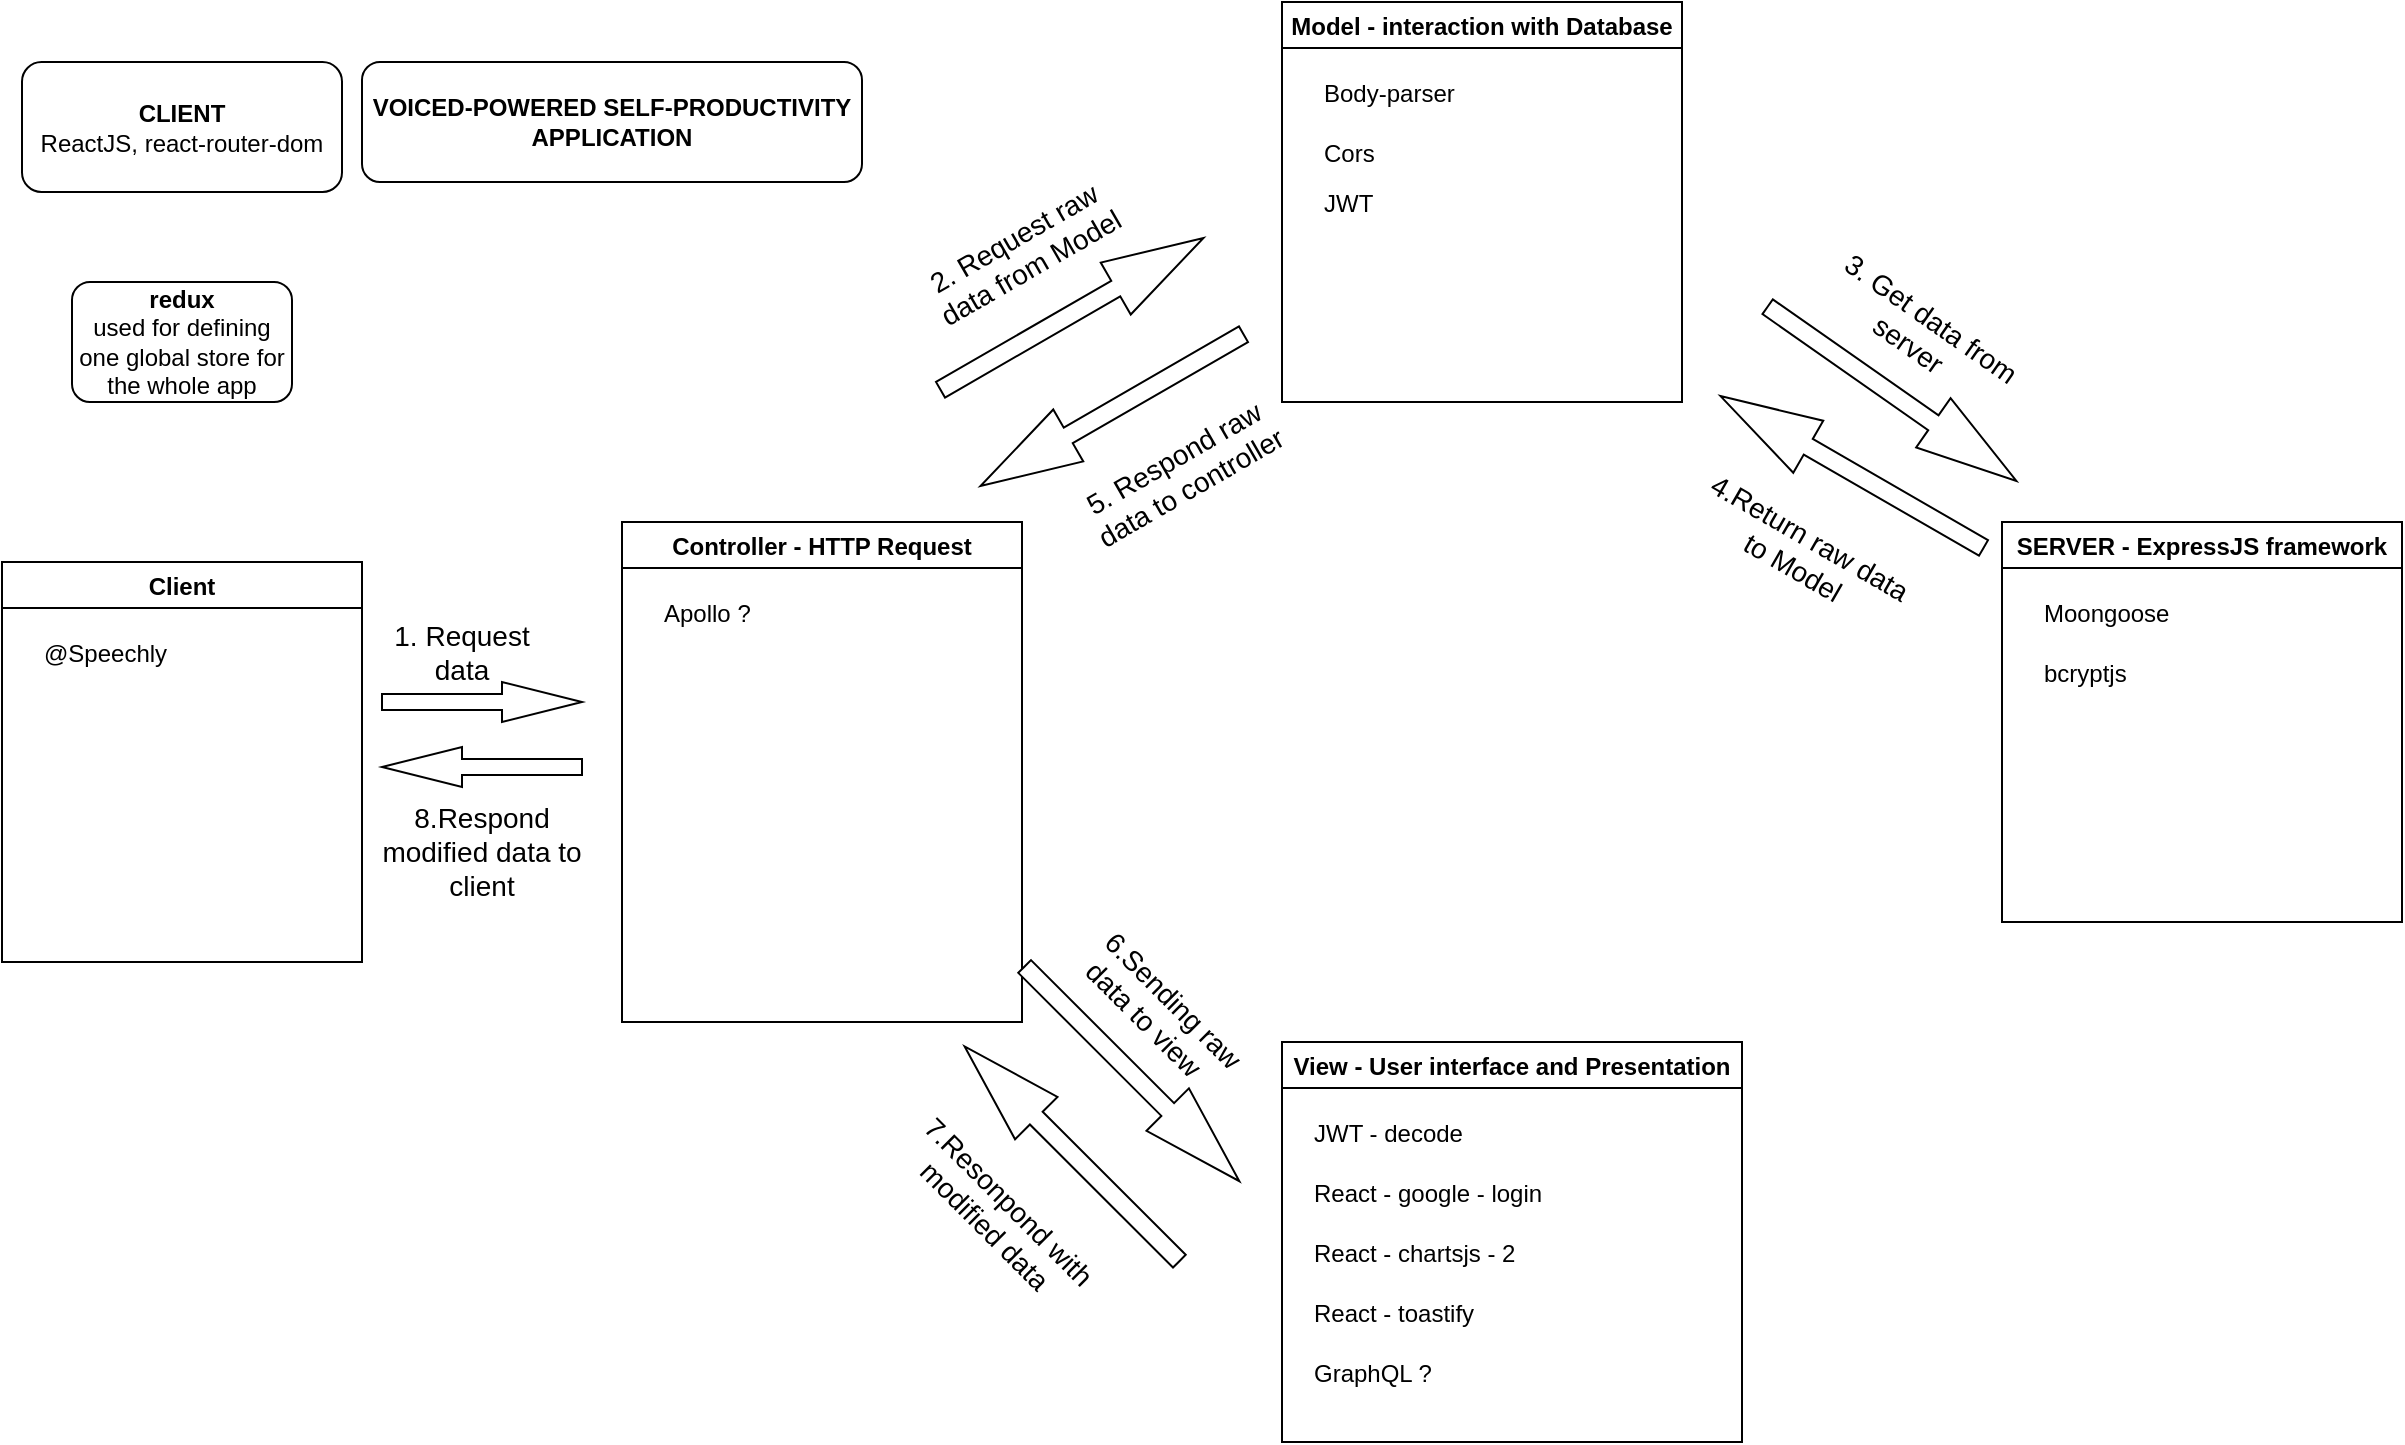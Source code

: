 <mxfile version="15.5.8" type="github">
  <diagram id="mBfj8Z1WwXOkY7Xo1tF7" name="Page-1">
    <mxGraphModel dx="1200" dy="1341" grid="1" gridSize="10" guides="1" tooltips="1" connect="1" arrows="1" fold="1" page="1" pageScale="1" pageWidth="850" pageHeight="1100" math="0" shadow="0">
      <root>
        <mxCell id="0" />
        <mxCell id="1" parent="0" />
        <mxCell id="fSmmvaD_VFtoIKGgGKEK-11" value="&lt;b&gt;CLIENT&lt;/b&gt;&lt;br&gt;ReactJS, react-router-dom" style="rounded=1;whiteSpace=wrap;html=1;" parent="1" vertex="1">
          <mxGeometry x="10" y="40" width="160" height="65" as="geometry" />
        </mxCell>
        <mxCell id="fSmmvaD_VFtoIKGgGKEK-13" value="Controller - HTTP Request" style="swimlane;align=center;" parent="1" vertex="1">
          <mxGeometry x="310" y="270" width="200" height="250" as="geometry" />
        </mxCell>
        <mxCell id="fSmmvaD_VFtoIKGgGKEK-23" value="Apollo ?" style="text;strokeColor=none;fillColor=none;align=left;verticalAlign=middle;spacingLeft=4;spacingRight=4;overflow=hidden;points=[[0,0.5],[1,0.5]];portConstraint=eastwest;rotatable=0;" parent="fSmmvaD_VFtoIKGgGKEK-13" vertex="1">
          <mxGeometry x="15" y="30" width="170" height="30" as="geometry" />
        </mxCell>
        <mxCell id="fSmmvaD_VFtoIKGgGKEK-14" value="Model - interaction with Database" style="swimlane;align=center;" parent="1" vertex="1">
          <mxGeometry x="640" y="10" width="200" height="200" as="geometry" />
        </mxCell>
        <mxCell id="fSmmvaD_VFtoIKGgGKEK-25" value="Body-parser" style="text;strokeColor=none;fillColor=none;align=left;verticalAlign=middle;spacingLeft=4;spacingRight=4;overflow=hidden;points=[[0,0.5],[1,0.5]];portConstraint=eastwest;rotatable=0;" parent="fSmmvaD_VFtoIKGgGKEK-14" vertex="1">
          <mxGeometry x="15" y="30" width="170" height="30" as="geometry" />
        </mxCell>
        <mxCell id="fSmmvaD_VFtoIKGgGKEK-27" value="Cors" style="text;strokeColor=none;fillColor=none;align=left;verticalAlign=middle;spacingLeft=4;spacingRight=4;overflow=hidden;points=[[0,0.5],[1,0.5]];portConstraint=eastwest;rotatable=0;" parent="fSmmvaD_VFtoIKGgGKEK-14" vertex="1">
          <mxGeometry x="15" y="60" width="170" height="30" as="geometry" />
        </mxCell>
        <mxCell id="fSmmvaD_VFtoIKGgGKEK-28" value="JWT" style="text;strokeColor=none;fillColor=none;align=left;verticalAlign=middle;spacingLeft=4;spacingRight=4;overflow=hidden;points=[[0,0.5],[1,0.5]];portConstraint=eastwest;rotatable=0;" parent="fSmmvaD_VFtoIKGgGKEK-14" vertex="1">
          <mxGeometry x="15" y="85" width="170" height="30" as="geometry" />
        </mxCell>
        <mxCell id="fSmmvaD_VFtoIKGgGKEK-15" value="View - User interface and Presentation" style="swimlane;align=center;startSize=23;" parent="1" vertex="1">
          <mxGeometry x="640" y="530" width="230" height="200" as="geometry" />
        </mxCell>
        <mxCell id="fSmmvaD_VFtoIKGgGKEK-16" value="JWT - decode" style="text;strokeColor=none;fillColor=none;align=left;verticalAlign=middle;spacingLeft=4;spacingRight=4;overflow=hidden;points=[[0,0.5],[1,0.5]];portConstraint=eastwest;rotatable=0;" parent="fSmmvaD_VFtoIKGgGKEK-15" vertex="1">
          <mxGeometry x="10" y="30" width="170" height="30" as="geometry" />
        </mxCell>
        <mxCell id="fSmmvaD_VFtoIKGgGKEK-19" value="React - google - login" style="text;strokeColor=none;fillColor=none;align=left;verticalAlign=middle;spacingLeft=4;spacingRight=4;overflow=hidden;points=[[0,0.5],[1,0.5]];portConstraint=eastwest;rotatable=0;" parent="fSmmvaD_VFtoIKGgGKEK-15" vertex="1">
          <mxGeometry x="10" y="60" width="170" height="30" as="geometry" />
        </mxCell>
        <mxCell id="fSmmvaD_VFtoIKGgGKEK-20" value="React - chartsjs - 2" style="text;strokeColor=none;fillColor=none;align=left;verticalAlign=middle;spacingLeft=4;spacingRight=4;overflow=hidden;points=[[0,0.5],[1,0.5]];portConstraint=eastwest;rotatable=0;" parent="fSmmvaD_VFtoIKGgGKEK-15" vertex="1">
          <mxGeometry x="10" y="90" width="170" height="30" as="geometry" />
        </mxCell>
        <mxCell id="fSmmvaD_VFtoIKGgGKEK-21" value="React - toastify" style="text;strokeColor=none;fillColor=none;align=left;verticalAlign=middle;spacingLeft=4;spacingRight=4;overflow=hidden;points=[[0,0.5],[1,0.5]];portConstraint=eastwest;rotatable=0;" parent="fSmmvaD_VFtoIKGgGKEK-15" vertex="1">
          <mxGeometry x="10" y="120" width="170" height="30" as="geometry" />
        </mxCell>
        <mxCell id="fSmmvaD_VFtoIKGgGKEK-22" value="GraphQL ?" style="text;strokeColor=none;fillColor=none;align=left;verticalAlign=middle;spacingLeft=4;spacingRight=4;overflow=hidden;points=[[0,0.5],[1,0.5]];portConstraint=eastwest;rotatable=0;" parent="fSmmvaD_VFtoIKGgGKEK-15" vertex="1">
          <mxGeometry x="10" y="150" width="170" height="30" as="geometry" />
        </mxCell>
        <mxCell id="fSmmvaD_VFtoIKGgGKEK-29" value="SERVER - ExpressJS framework" style="swimlane;align=center;" parent="1" vertex="1">
          <mxGeometry x="1000" y="270" width="200" height="200" as="geometry" />
        </mxCell>
        <mxCell id="fSmmvaD_VFtoIKGgGKEK-30" value="Moongoose" style="text;strokeColor=none;fillColor=none;align=left;verticalAlign=middle;spacingLeft=4;spacingRight=4;overflow=hidden;points=[[0,0.5],[1,0.5]];portConstraint=eastwest;rotatable=0;" parent="fSmmvaD_VFtoIKGgGKEK-29" vertex="1">
          <mxGeometry x="15" y="30" width="170" height="30" as="geometry" />
        </mxCell>
        <mxCell id="fSmmvaD_VFtoIKGgGKEK-31" value="bcryptjs" style="text;strokeColor=none;fillColor=none;align=left;verticalAlign=middle;spacingLeft=4;spacingRight=4;overflow=hidden;points=[[0,0.5],[1,0.5]];portConstraint=eastwest;rotatable=0;" parent="fSmmvaD_VFtoIKGgGKEK-29" vertex="1">
          <mxGeometry x="15" y="60" width="170" height="30" as="geometry" />
        </mxCell>
        <mxCell id="fSmmvaD_VFtoIKGgGKEK-34" value="&lt;font style=&quot;font-size: 14px&quot;&gt;1. Request data&lt;/font&gt;" style="text;html=1;strokeColor=none;fillColor=none;align=center;verticalAlign=middle;whiteSpace=wrap;rounded=0;" parent="1" vertex="1">
          <mxGeometry x="180" y="320" width="100" height="30" as="geometry" />
        </mxCell>
        <mxCell id="fSmmvaD_VFtoIKGgGKEK-35" value="&lt;font style=&quot;font-size: 14px&quot;&gt;8.Respond modified data to client&lt;/font&gt;" style="text;html=1;strokeColor=none;fillColor=none;align=center;verticalAlign=middle;whiteSpace=wrap;rounded=0;" parent="1" vertex="1">
          <mxGeometry x="180" y="420" width="120" height="30" as="geometry" />
        </mxCell>
        <mxCell id="fSmmvaD_VFtoIKGgGKEK-37" value="" style="html=1;shadow=0;dashed=0;align=center;verticalAlign=middle;shape=mxgraph.arrows2.arrow;dy=0.6;dx=40;notch=0;" parent="1" vertex="1">
          <mxGeometry x="190" y="350" width="100" height="20" as="geometry" />
        </mxCell>
        <mxCell id="fSmmvaD_VFtoIKGgGKEK-38" value="" style="html=1;shadow=0;dashed=0;align=center;verticalAlign=middle;shape=mxgraph.arrows2.arrow;dy=0.6;dx=40;flipH=1;notch=0;" parent="1" vertex="1">
          <mxGeometry x="190" y="382.5" width="100" height="20" as="geometry" />
        </mxCell>
        <mxCell id="fSmmvaD_VFtoIKGgGKEK-40" value="&lt;font style=&quot;font-size: 14px&quot;&gt;2. Request raw data from Model&lt;/font&gt;" style="text;html=1;strokeColor=none;fillColor=none;align=center;verticalAlign=middle;whiteSpace=wrap;rounded=0;rotation=-30;" parent="1" vertex="1">
          <mxGeometry x="450" y="120" width="120" height="30" as="geometry" />
        </mxCell>
        <mxCell id="fSmmvaD_VFtoIKGgGKEK-41" value="&lt;font style=&quot;font-size: 14px&quot;&gt;5. Respond raw data to controller&lt;/font&gt;" style="text;html=1;strokeColor=none;fillColor=none;align=center;verticalAlign=middle;whiteSpace=wrap;rounded=0;rotation=-30;" parent="1" vertex="1">
          <mxGeometry x="530" y="230.0" width="120" height="30" as="geometry" />
        </mxCell>
        <mxCell id="fSmmvaD_VFtoIKGgGKEK-48" value="" style="html=1;shadow=0;dashed=0;align=center;verticalAlign=middle;shape=mxgraph.arrows2.arrow;dy=0.7;dx=50.66;direction=north;notch=0;rotation=60;" parent="1" vertex="1">
          <mxGeometry x="520" y="90" width="30" height="151.83" as="geometry" />
        </mxCell>
        <mxCell id="fSmmvaD_VFtoIKGgGKEK-49" value="" style="html=1;shadow=0;dashed=0;align=center;verticalAlign=middle;shape=mxgraph.arrows2.arrow;dy=0.7;dx=50.66;direction=north;notch=0;rotation=-120;" parent="1" vertex="1">
          <mxGeometry x="540" y="138.17" width="30" height="151.83" as="geometry" />
        </mxCell>
        <mxCell id="fSmmvaD_VFtoIKGgGKEK-50" value="" style="html=1;shadow=0;dashed=0;align=center;verticalAlign=middle;shape=mxgraph.arrows2.arrow;dy=0.7;dx=50.66;direction=north;notch=0;rotation=135;" parent="1" vertex="1">
          <mxGeometry x="550" y="470" width="30" height="151.83" as="geometry" />
        </mxCell>
        <mxCell id="fSmmvaD_VFtoIKGgGKEK-51" value="" style="html=1;shadow=0;dashed=0;align=center;verticalAlign=middle;shape=mxgraph.arrows2.arrow;dy=0.7;dx=50.66;direction=north;notch=0;rotation=-45;" parent="1" vertex="1">
          <mxGeometry x="520" y="510" width="30" height="151.83" as="geometry" />
        </mxCell>
        <mxCell id="fSmmvaD_VFtoIKGgGKEK-53" value="&lt;font style=&quot;font-size: 14px&quot;&gt;6.Sending raw data to view&amp;nbsp;&amp;nbsp;&lt;/font&gt;" style="text;html=1;strokeColor=none;fillColor=none;align=center;verticalAlign=middle;whiteSpace=wrap;rounded=0;rotation=45;" parent="1" vertex="1">
          <mxGeometry x="520" y="500" width="120" height="30" as="geometry" />
        </mxCell>
        <mxCell id="fSmmvaD_VFtoIKGgGKEK-54" value="&lt;font style=&quot;font-size: 14px&quot;&gt;7.Resonpond with modified data&lt;/font&gt;" style="text;html=1;strokeColor=none;fillColor=none;align=center;verticalAlign=middle;whiteSpace=wrap;rounded=0;rotation=45;" parent="1" vertex="1">
          <mxGeometry x="433.37" y="593.23" width="130" height="44.63" as="geometry" />
        </mxCell>
        <mxCell id="fSmmvaD_VFtoIKGgGKEK-55" value="" style="html=1;shadow=0;dashed=0;align=center;verticalAlign=middle;shape=mxgraph.arrows2.arrow;dy=0.7;dx=50.66;direction=north;notch=0;rotation=125;" parent="1" vertex="1">
          <mxGeometry x="930" y="130" width="30" height="151.83" as="geometry" />
        </mxCell>
        <mxCell id="fSmmvaD_VFtoIKGgGKEK-56" value="&lt;span style=&quot;font-size: 14px&quot;&gt;3. Get data from server&amp;nbsp;&lt;/span&gt;" style="text;html=1;strokeColor=none;fillColor=none;align=center;verticalAlign=middle;whiteSpace=wrap;rounded=0;rotation=35;" parent="1" vertex="1">
          <mxGeometry x="900" y="160" width="120" height="30" as="geometry" />
        </mxCell>
        <mxCell id="fSmmvaD_VFtoIKGgGKEK-58" value="" style="html=1;shadow=0;dashed=0;align=center;verticalAlign=middle;shape=mxgraph.arrows2.arrow;dy=0.7;dx=50.66;direction=north;notch=0;rotation=-60;" parent="1" vertex="1">
          <mxGeometry x="910" y="169.09" width="30" height="151.83" as="geometry" />
        </mxCell>
        <mxCell id="fSmmvaD_VFtoIKGgGKEK-60" value="&lt;span style=&quot;font-size: 14px&quot;&gt;4.Return raw data to Model&lt;/span&gt;" style="text;html=1;strokeColor=none;fillColor=none;align=center;verticalAlign=middle;whiteSpace=wrap;rounded=0;rotation=30;" parent="1" vertex="1">
          <mxGeometry x="840" y="270" width="120" height="30" as="geometry" />
        </mxCell>
        <mxCell id="fSmmvaD_VFtoIKGgGKEK-61" value="Client" style="swimlane;align=center;" parent="1" vertex="1">
          <mxGeometry y="290" width="180" height="200" as="geometry" />
        </mxCell>
        <mxCell id="fSmmvaD_VFtoIKGgGKEK-62" value="@Speechly" style="text;strokeColor=none;fillColor=none;align=left;verticalAlign=middle;spacingLeft=4;spacingRight=4;overflow=hidden;points=[[0,0.5],[1,0.5]];portConstraint=eastwest;rotatable=0;" parent="fSmmvaD_VFtoIKGgGKEK-61" vertex="1">
          <mxGeometry x="15" y="30" width="170" height="30" as="geometry" />
        </mxCell>
        <mxCell id="fSmmvaD_VFtoIKGgGKEK-63" value="&lt;b&gt;redux&lt;/b&gt;&lt;br&gt;used for defining one global store for the whole app" style="rounded=1;whiteSpace=wrap;html=1;" parent="1" vertex="1">
          <mxGeometry x="35" y="150" width="110" height="60" as="geometry" />
        </mxCell>
        <mxCell id="fSmmvaD_VFtoIKGgGKEK-64" value="&lt;b&gt;VOICED-POWERED SELF-PRODUCTIVITY APPLICATION&lt;/b&gt;" style="rounded=1;whiteSpace=wrap;html=1;" parent="1" vertex="1">
          <mxGeometry x="180" y="40" width="250" height="60" as="geometry" />
        </mxCell>
      </root>
    </mxGraphModel>
  </diagram>
</mxfile>

